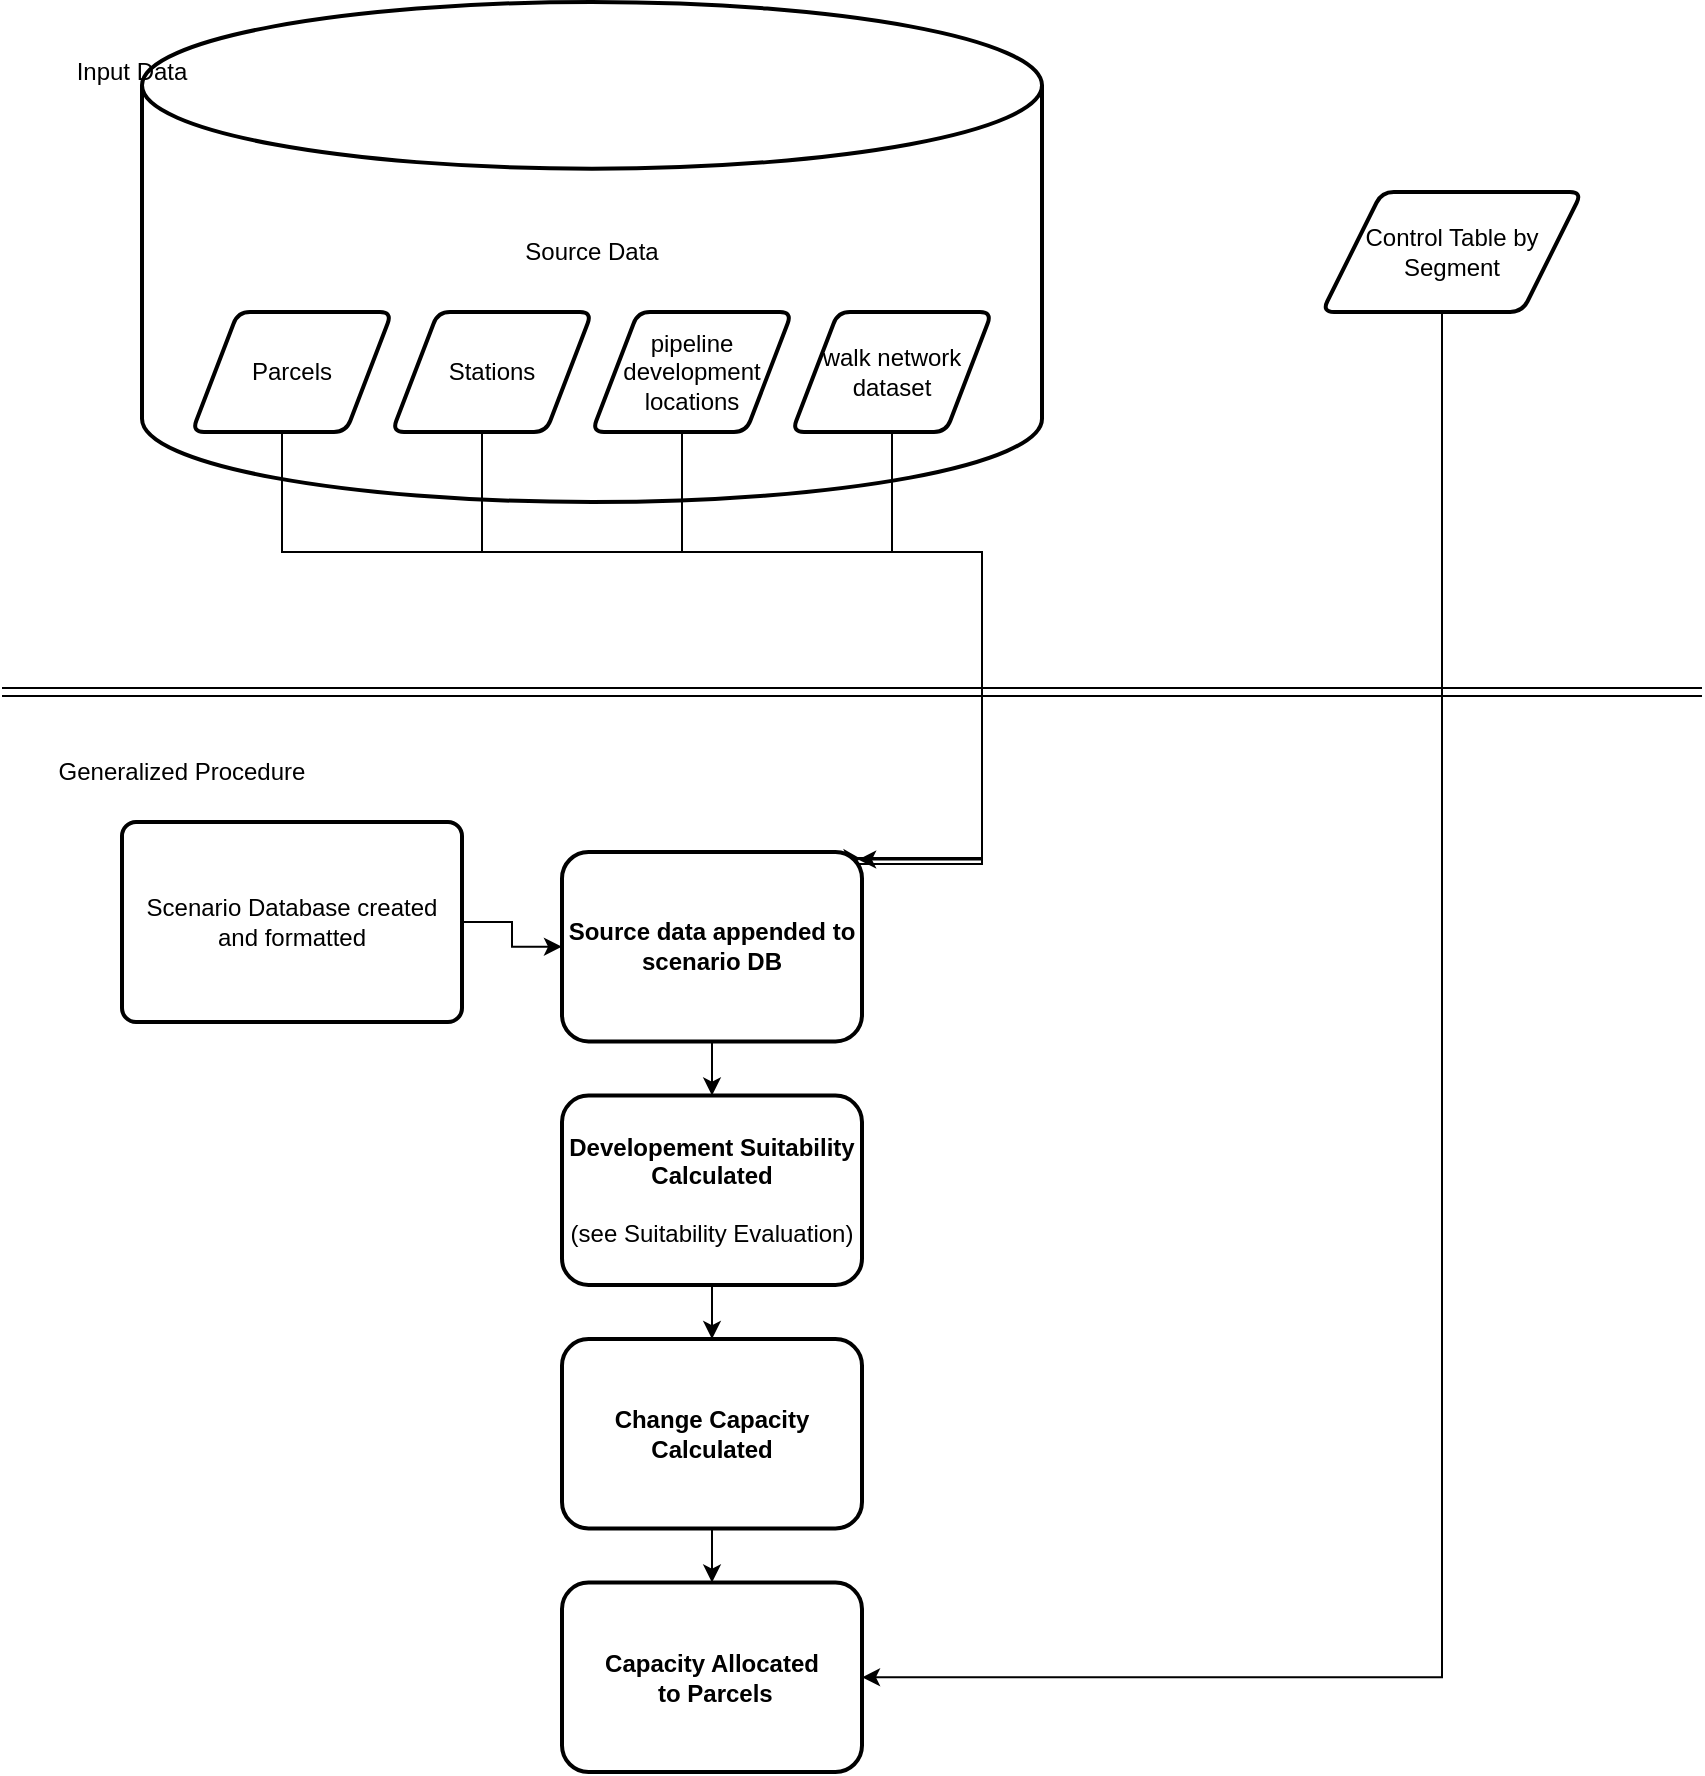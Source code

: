 <mxfile version="13.7.3" type="device" pages="4"><diagram id="kgpKYQtTHZ0yAKxKKP6v" name="Allocation Process General"><mxGraphModel dx="1086" dy="816" grid="1" gridSize="10" guides="1" tooltips="1" connect="1" arrows="1" fold="1" page="1" pageScale="1" pageWidth="850" pageHeight="1100" math="0" shadow="0"><root><mxCell id="0"/><mxCell id="1" parent="0"/><mxCell id="B98JXw8MIbZwQ-wQntFU-1" value="Source Data" style="strokeWidth=2;html=1;shape=mxgraph.flowchart.database;whiteSpace=wrap;align=center;" parent="1" vertex="1"><mxGeometry x="70" y="15" width="450" height="250" as="geometry"/></mxCell><mxCell id="2" style="edgeStyle=orthogonalEdgeStyle;rounded=0;orthogonalLoop=1;jettySize=auto;html=1;entryX=0.987;entryY=0.092;entryDx=0;entryDy=0;entryPerimeter=0;" parent="1" source="B98JXw8MIbZwQ-wQntFU-3" target="B98JXw8MIbZwQ-wQntFU-10" edge="1"><mxGeometry relative="1" as="geometry"><Array as="points"><mxPoint x="140" y="290"/><mxPoint x="490" y="290"/><mxPoint x="490" y="446"/><mxPoint x="410" y="446"/></Array></mxGeometry></mxCell><mxCell id="B98JXw8MIbZwQ-wQntFU-3" value="Parcels" style="shape=parallelogram;html=1;strokeWidth=2;perimeter=parallelogramPerimeter;whiteSpace=wrap;rounded=1;arcSize=12;size=0.23;" parent="1" vertex="1"><mxGeometry x="95" y="170" width="100" height="60" as="geometry"/></mxCell><mxCell id="7" style="edgeStyle=orthogonalEdgeStyle;rounded=0;orthogonalLoop=1;jettySize=auto;html=1;entryX=0.989;entryY=0.048;entryDx=0;entryDy=0;entryPerimeter=0;" parent="1" source="B98JXw8MIbZwQ-wQntFU-4" target="B98JXw8MIbZwQ-wQntFU-10" edge="1"><mxGeometry relative="1" as="geometry"><mxPoint x="420" y="475" as="targetPoint"/><Array as="points"><mxPoint x="240" y="290"/><mxPoint x="490" y="290"/><mxPoint x="490" y="443"/><mxPoint x="420" y="443"/></Array></mxGeometry></mxCell><mxCell id="B98JXw8MIbZwQ-wQntFU-4" value="Stations" style="shape=parallelogram;html=1;strokeWidth=2;perimeter=parallelogramPerimeter;whiteSpace=wrap;rounded=1;arcSize=12;size=0.23;" parent="1" vertex="1"><mxGeometry x="195" y="170" width="100" height="60" as="geometry"/></mxCell><mxCell id="9" style="edgeStyle=orthogonalEdgeStyle;rounded=0;orthogonalLoop=1;jettySize=auto;html=1;exitX=0.5;exitY=1;exitDx=0;exitDy=0;entryX=0.987;entryY=0.04;entryDx=0;entryDy=0;entryPerimeter=0;" parent="1" source="B98JXw8MIbZwQ-wQntFU-6" target="B98JXw8MIbZwQ-wQntFU-10" edge="1"><mxGeometry relative="1" as="geometry"><mxPoint x="420" y="473" as="targetPoint"/><Array as="points"><mxPoint x="445" y="290"/><mxPoint x="490" y="290"/><mxPoint x="490" y="443"/></Array></mxGeometry></mxCell><mxCell id="B98JXw8MIbZwQ-wQntFU-6" value="walk network dataset" style="shape=parallelogram;html=1;strokeWidth=2;perimeter=parallelogramPerimeter;whiteSpace=wrap;rounded=1;arcSize=12;size=0.23;" parent="1" vertex="1"><mxGeometry x="395" y="170" width="100" height="60" as="geometry"/></mxCell><mxCell id="8" style="edgeStyle=orthogonalEdgeStyle;rounded=0;orthogonalLoop=1;jettySize=auto;html=1;entryX=0.997;entryY=0.037;entryDx=0;entryDy=0;entryPerimeter=0;" parent="1" source="B98JXw8MIbZwQ-wQntFU-7" target="B98JXw8MIbZwQ-wQntFU-10" edge="1"><mxGeometry relative="1" as="geometry"><mxPoint x="420" y="470" as="targetPoint"/><Array as="points"><mxPoint x="340" y="290"/><mxPoint x="490" y="290"/><mxPoint x="490" y="443"/><mxPoint x="420" y="443"/></Array></mxGeometry></mxCell><mxCell id="B98JXw8MIbZwQ-wQntFU-7" value="pipeline development locations" style="shape=parallelogram;html=1;strokeWidth=2;perimeter=parallelogramPerimeter;whiteSpace=wrap;rounded=1;arcSize=12;size=0.23;" parent="1" vertex="1"><mxGeometry x="295" y="170" width="100" height="60" as="geometry"/></mxCell><mxCell id="B98JXw8MIbZwQ-wQntFU-11" value="" style="edgeStyle=orthogonalEdgeStyle;rounded=0;orthogonalLoop=1;jettySize=auto;html=1;" parent="1" source="B98JXw8MIbZwQ-wQntFU-9" target="B98JXw8MIbZwQ-wQntFU-10" edge="1"><mxGeometry relative="1" as="geometry"/></mxCell><mxCell id="B98JXw8MIbZwQ-wQntFU-9" value="Scenario Database created and formatted" style="rounded=1;whiteSpace=wrap;html=1;absoluteArcSize=1;arcSize=14;strokeWidth=2;" parent="1" vertex="1"><mxGeometry x="60" y="425" width="170" height="100" as="geometry"/></mxCell><mxCell id="10" style="edgeStyle=orthogonalEdgeStyle;rounded=0;orthogonalLoop=1;jettySize=auto;html=1;entryX=1;entryY=0.5;entryDx=0;entryDy=0;" parent="1" source="B98JXw8MIbZwQ-wQntFU-29" target="B98JXw8MIbZwQ-wQntFU-30" edge="1"><mxGeometry relative="1" as="geometry"><Array as="points"><mxPoint x="720" y="853"/></Array></mxGeometry></mxCell><mxCell id="B98JXw8MIbZwQ-wQntFU-29" value="Control Table by Segment" style="shape=parallelogram;html=1;strokeWidth=2;perimeter=parallelogramPerimeter;whiteSpace=wrap;rounded=1;arcSize=12;size=0.23;" parent="1" vertex="1"><mxGeometry x="660" y="110" width="130" height="60" as="geometry"/></mxCell><mxCell id="dU-bjV_RvkRENs6KI_GZ-2" value="Input Data" style="text;html=1;strokeColor=none;fillColor=none;align=center;verticalAlign=middle;whiteSpace=wrap;rounded=0;" parent="1" vertex="1"><mxGeometry x="20" y="40" width="90" height="20" as="geometry"/></mxCell><mxCell id="dU-bjV_RvkRENs6KI_GZ-3" value="" style="shape=link;html=1;" parent="1" edge="1"><mxGeometry width="100" relative="1" as="geometry"><mxPoint y="360" as="sourcePoint"/><mxPoint x="850" y="360" as="targetPoint"/></mxGeometry></mxCell><mxCell id="dU-bjV_RvkRENs6KI_GZ-4" value="Generalized Procedure" style="text;html=1;strokeColor=none;fillColor=none;align=center;verticalAlign=middle;whiteSpace=wrap;rounded=0;" parent="1" vertex="1"><mxGeometry x="20" y="390" width="140" height="20" as="geometry"/></mxCell><mxCell id="hfDr_TblIXwXVqEV-owa-10" value="" style="group" parent="1" vertex="1" connectable="0"><mxGeometry x="280" y="440" width="150" height="460" as="geometry"/></mxCell><mxCell id="B98JXw8MIbZwQ-wQntFU-10" value="&lt;b&gt;Source data appended to scenario DB&lt;/b&gt;" style="whiteSpace=wrap;html=1;rounded=1;strokeWidth=2;arcSize=14;" parent="hfDr_TblIXwXVqEV-owa-10" vertex="1"><mxGeometry width="150" height="94.706" as="geometry"/></mxCell><mxCell id="B98JXw8MIbZwQ-wQntFU-14" value="&lt;b&gt;Developement Suitability Calculated &lt;br&gt;&lt;/b&gt;&lt;br&gt;(see Suitability Evaluation)" style="whiteSpace=wrap;html=1;rounded=1;strokeWidth=2;arcSize=14;" parent="hfDr_TblIXwXVqEV-owa-10" vertex="1"><mxGeometry y="121.765" width="150" height="94.706" as="geometry"/></mxCell><mxCell id="B98JXw8MIbZwQ-wQntFU-15" value="" style="edgeStyle=orthogonalEdgeStyle;rounded=0;orthogonalLoop=1;jettySize=auto;html=1;" parent="hfDr_TblIXwXVqEV-owa-10" source="B98JXw8MIbZwQ-wQntFU-10" target="B98JXw8MIbZwQ-wQntFU-14" edge="1"><mxGeometry relative="1" as="geometry"/></mxCell><mxCell id="B98JXw8MIbZwQ-wQntFU-26" value="&lt;b&gt;Change Capacity Calculated&lt;/b&gt;" style="whiteSpace=wrap;html=1;rounded=1;strokeWidth=2;arcSize=14;" parent="hfDr_TblIXwXVqEV-owa-10" vertex="1"><mxGeometry y="243.529" width="150" height="94.706" as="geometry"/></mxCell><mxCell id="B98JXw8MIbZwQ-wQntFU-27" value="" style="edgeStyle=orthogonalEdgeStyle;rounded=0;orthogonalLoop=1;jettySize=auto;html=1;" parent="hfDr_TblIXwXVqEV-owa-10" source="B98JXw8MIbZwQ-wQntFU-14" target="B98JXw8MIbZwQ-wQntFU-26" edge="1"><mxGeometry relative="1" as="geometry"/></mxCell><mxCell id="B98JXw8MIbZwQ-wQntFU-30" value="&lt;b&gt;Capacity Allocated&lt;br&gt;&amp;nbsp;to Parcels&lt;/b&gt;" style="whiteSpace=wrap;html=1;rounded=1;strokeWidth=2;arcSize=14;" parent="hfDr_TblIXwXVqEV-owa-10" vertex="1"><mxGeometry y="365.294" width="150" height="94.706" as="geometry"/></mxCell><mxCell id="B98JXw8MIbZwQ-wQntFU-31" value="" style="edgeStyle=orthogonalEdgeStyle;rounded=0;orthogonalLoop=1;jettySize=auto;html=1;" parent="hfDr_TblIXwXVqEV-owa-10" source="B98JXw8MIbZwQ-wQntFU-26" target="B98JXw8MIbZwQ-wQntFU-30" edge="1"><mxGeometry relative="1" as="geometry"/></mxCell></root></mxGraphModel></diagram><diagram id="YgePdt-ZjOaKXcKPsFAY" name="Suitability Evaluation"><mxGraphModel dx="1936" dy="816" grid="1" gridSize="10" guides="1" tooltips="1" connect="1" arrows="1" fold="1" page="1" pageScale="1" pageWidth="850" pageHeight="1100" math="0" shadow="0"><root><mxCell id="oKbmgsCJO1qK6zfzRRM1-0"/><mxCell id="oKbmgsCJO1qK6zfzRRM1-1" parent="oKbmgsCJO1qK6zfzRRM1-0"/><mxCell id="yhJmlhjBK0VoF_wcdJO8-14" value="" style="shape=table;html=1;whiteSpace=wrap;startSize=0;container=1;collapsible=0;childLayout=tableLayout;" parent="oKbmgsCJO1qK6zfzRRM1-1" vertex="1"><mxGeometry x="-820" y="160" width="1630" height="1920" as="geometry"/></mxCell><mxCell id="yhJmlhjBK0VoF_wcdJO8-15" value="" style="shape=partialRectangle;html=1;whiteSpace=wrap;collapsible=0;dropTarget=0;pointerEvents=0;fillColor=none;top=0;left=0;bottom=0;right=0;points=[[0,0.5],[1,0.5]];portConstraint=eastwest;" parent="yhJmlhjBK0VoF_wcdJO8-14" vertex="1"><mxGeometry width="1630" height="1920" as="geometry"/></mxCell><mxCell id="yhJmlhjBK0VoF_wcdJO8-16" value="" style="shape=partialRectangle;html=1;whiteSpace=wrap;connectable=0;overflow=hidden;fillColor=none;top=0;left=0;bottom=0;right=0;" parent="yhJmlhjBK0VoF_wcdJO8-15" vertex="1"><mxGeometry width="600" height="1920" as="geometry"/></mxCell><mxCell id="yhJmlhjBK0VoF_wcdJO8-17" value="" style="shape=partialRectangle;html=1;whiteSpace=wrap;connectable=0;overflow=hidden;fillColor=none;top=0;left=0;bottom=0;right=0;" parent="yhJmlhjBK0VoF_wcdJO8-15" vertex="1"><mxGeometry x="600" width="660" height="1920" as="geometry"/></mxCell><mxCell id="yhJmlhjBK0VoF_wcdJO8-18" value="" style="shape=partialRectangle;html=1;whiteSpace=wrap;connectable=0;overflow=hidden;fillColor=none;top=0;left=0;bottom=0;right=0;" parent="yhJmlhjBK0VoF_wcdJO8-15" vertex="1"><mxGeometry x="1260" width="370" height="1920" as="geometry"/></mxCell><mxCell id="M2d2xbPwVepsozG_OI-g-2" style="edgeStyle=orthogonalEdgeStyle;rounded=0;orthogonalLoop=1;jettySize=auto;html=1;exitX=1;exitY=0.5;exitDx=0;exitDy=0;entryX=0;entryY=0.5;entryDx=0;entryDy=0;" parent="oKbmgsCJO1qK6zfzRRM1-1" source="M2d2xbPwVepsozG_OI-g-0" target="M2d2xbPwVepsozG_OI-g-1" edge="1"><mxGeometry relative="1" as="geometry"><Array as="points"><mxPoint x="-596" y="378"/><mxPoint x="-120" y="378"/></Array></mxGeometry></mxCell><mxCell id="M2d2xbPwVepsozG_OI-g-12" style="edgeStyle=orthogonalEdgeStyle;rounded=0;orthogonalLoop=1;jettySize=auto;html=1;exitX=1;exitY=0.5;exitDx=0;exitDy=0;entryX=0;entryY=0.5;entryDx=0;entryDy=0;" parent="oKbmgsCJO1qK6zfzRRM1-1" source="M2d2xbPwVepsozG_OI-g-0" target="M2d2xbPwVepsozG_OI-g-9" edge="1"><mxGeometry relative="1" as="geometry"><Array as="points"><mxPoint x="-596" y="378"/><mxPoint x="-190" y="378"/><mxPoint x="-190" y="575"/></Array></mxGeometry></mxCell><mxCell id="M2d2xbPwVepsozG_OI-g-42" style="edgeStyle=orthogonalEdgeStyle;rounded=0;orthogonalLoop=1;jettySize=auto;html=1;entryX=0;entryY=0.5;entryDx=0;entryDy=0;exitX=1;exitY=0.5;exitDx=0;exitDy=0;" parent="oKbmgsCJO1qK6zfzRRM1-1" source="M2d2xbPwVepsozG_OI-g-0" target="M2d2xbPwVepsozG_OI-g-41" edge="1"><mxGeometry relative="1" as="geometry"><Array as="points"><mxPoint x="-596" y="378"/><mxPoint x="-190" y="378"/><mxPoint x="-190" y="778"/></Array></mxGeometry></mxCell><mxCell id="Zmi4wPi4DVPU643fr-M3-5" style="edgeStyle=orthogonalEdgeStyle;rounded=0;orthogonalLoop=1;jettySize=auto;html=1;entryX=0;entryY=0.5;entryDx=0;entryDy=0;exitX=1;exitY=0.5;exitDx=0;exitDy=0;" parent="oKbmgsCJO1qK6zfzRRM1-1" source="M2d2xbPwVepsozG_OI-g-0" target="M2d2xbPwVepsozG_OI-g-63" edge="1"><mxGeometry relative="1" as="geometry"><Array as="points"><mxPoint x="-596" y="378"/><mxPoint x="-190" y="378"/><mxPoint x="-190" y="1233"/></Array></mxGeometry></mxCell><mxCell id="deulCfn8G_IX_LWm23YG-7" style="edgeStyle=orthogonalEdgeStyle;rounded=0;orthogonalLoop=1;jettySize=auto;html=1;exitX=1;exitY=0.5;exitDx=0;exitDy=0;entryX=0;entryY=0.5;entryDx=0;entryDy=0;" parent="oKbmgsCJO1qK6zfzRRM1-1" source="M2d2xbPwVepsozG_OI-g-0" target="deulCfn8G_IX_LWm23YG-5" edge="1"><mxGeometry relative="1" as="geometry"><mxPoint x="-140" y="1560" as="targetPoint"/><Array as="points"><mxPoint x="-596" y="378"/><mxPoint x="-190" y="378"/><mxPoint x="-190" y="1575"/></Array></mxGeometry></mxCell><mxCell id="M2d2xbPwVepsozG_OI-g-0" value="Parcels" style="shape=parallelogram;html=1;strokeWidth=2;perimeter=parallelogramPerimeter;whiteSpace=wrap;rounded=1;arcSize=12;size=0.23;" parent="oKbmgsCJO1qK6zfzRRM1-1" vertex="1"><mxGeometry x="-800" y="300" width="230" height="160" as="geometry"/></mxCell><mxCell id="M2d2xbPwVepsozG_OI-g-4" value="" style="edgeStyle=orthogonalEdgeStyle;rounded=0;orthogonalLoop=1;jettySize=auto;html=1;" parent="oKbmgsCJO1qK6zfzRRM1-1" source="M2d2xbPwVepsozG_OI-g-1" target="M2d2xbPwVepsozG_OI-g-3" edge="1"><mxGeometry relative="1" as="geometry"/></mxCell><mxCell id="M2d2xbPwVepsozG_OI-g-6" value="" style="edgeStyle=orthogonalEdgeStyle;rounded=0;orthogonalLoop=1;jettySize=auto;html=1;" parent="oKbmgsCJO1qK6zfzRRM1-1" source="M2d2xbPwVepsozG_OI-g-1" target="M2d2xbPwVepsozG_OI-g-5" edge="1"><mxGeometry relative="1" as="geometry"><Array as="points"><mxPoint x="-40" y="462.5"/></Array></mxGeometry></mxCell><mxCell id="M2d2xbPwVepsozG_OI-g-1" value="Evaluate&amp;nbsp;&lt;br&gt;Parcel&amp;nbsp; Development Opportunity Site" style="rhombus;whiteSpace=wrap;html=1;" parent="oKbmgsCJO1qK6zfzRRM1-1" vertex="1"><mxGeometry x="-120" y="310" width="160" height="150" as="geometry"/></mxCell><mxCell id="M2d2xbPwVepsozG_OI-g-15" style="edgeStyle=orthogonalEdgeStyle;rounded=0;orthogonalLoop=1;jettySize=auto;html=1;entryX=0;entryY=0.5;entryDx=0;entryDy=0;" parent="oKbmgsCJO1qK6zfzRRM1-1" source="M2d2xbPwVepsozG_OI-g-3" target="M2d2xbPwVepsozG_OI-g-13" edge="1"><mxGeometry relative="1" as="geometry"/></mxCell><mxCell id="M2d2xbPwVepsozG_OI-g-3" value="&lt;font style=&quot;font-size: 18px&quot;&gt;No&lt;br&gt;&lt;/font&gt;&lt;br&gt;Set DO weight = 0.0" style="whiteSpace=wrap;html=1;" parent="oKbmgsCJO1qK6zfzRRM1-1" vertex="1"><mxGeometry x="140" y="347.5" width="180" height="75" as="geometry"/></mxCell><mxCell id="M2d2xbPwVepsozG_OI-g-16" style="edgeStyle=orthogonalEdgeStyle;rounded=0;orthogonalLoop=1;jettySize=auto;html=1;exitX=1;exitY=0.5;exitDx=0;exitDy=0;entryX=0;entryY=0.5;entryDx=0;entryDy=0;" parent="oKbmgsCJO1qK6zfzRRM1-1" source="M2d2xbPwVepsozG_OI-g-5" target="M2d2xbPwVepsozG_OI-g-13" edge="1"><mxGeometry relative="1" as="geometry"/></mxCell><mxCell id="M2d2xbPwVepsozG_OI-g-5" value="&lt;font style=&quot;font-size: 18px&quot;&gt;Yes&lt;br&gt;&lt;/font&gt;&lt;br&gt;set DO weight to 0.6" style="whiteSpace=wrap;html=1;" parent="oKbmgsCJO1qK6zfzRRM1-1" vertex="1"><mxGeometry x="140" y="432.5" width="180" height="80" as="geometry"/></mxCell><mxCell id="M2d2xbPwVepsozG_OI-g-7" value="" style="edgeStyle=orthogonalEdgeStyle;rounded=0;orthogonalLoop=1;jettySize=auto;html=1;" parent="oKbmgsCJO1qK6zfzRRM1-1" source="M2d2xbPwVepsozG_OI-g-9" target="M2d2xbPwVepsozG_OI-g-10" edge="1"><mxGeometry relative="1" as="geometry"/></mxCell><mxCell id="M2d2xbPwVepsozG_OI-g-8" value="" style="edgeStyle=orthogonalEdgeStyle;rounded=0;orthogonalLoop=1;jettySize=auto;html=1;" parent="oKbmgsCJO1qK6zfzRRM1-1" source="M2d2xbPwVepsozG_OI-g-9" target="M2d2xbPwVepsozG_OI-g-11" edge="1"><mxGeometry relative="1" as="geometry"><Array as="points"><mxPoint x="-40" y="652.5"/></Array></mxGeometry></mxCell><mxCell id="M2d2xbPwVepsozG_OI-g-9" value="Evaluate&lt;br&gt;Parcel Landuse" style="rhombus;whiteSpace=wrap;html=1;" parent="oKbmgsCJO1qK6zfzRRM1-1" vertex="1"><mxGeometry x="-120" y="500" width="160" height="150" as="geometry"/></mxCell><mxCell id="M2d2xbPwVepsozG_OI-g-17" style="edgeStyle=orthogonalEdgeStyle;rounded=0;orthogonalLoop=1;jettySize=auto;html=1;exitX=1;exitY=0.5;exitDx=0;exitDy=0;entryX=0;entryY=0.5;entryDx=0;entryDy=0;" parent="oKbmgsCJO1qK6zfzRRM1-1" source="M2d2xbPwVepsozG_OI-g-10" target="M2d2xbPwVepsozG_OI-g-14" edge="1"><mxGeometry relative="1" as="geometry"/></mxCell><mxCell id="M2d2xbPwVepsozG_OI-g-10" value="&lt;font style=&quot;font-size: 18px&quot;&gt;Landuse = Vacant&lt;br&gt;&lt;/font&gt;&lt;br&gt;Set vacancy weight = 0.15" style="whiteSpace=wrap;html=1;" parent="oKbmgsCJO1qK6zfzRRM1-1" vertex="1"><mxGeometry x="140" y="537.5" width="180" height="75" as="geometry"/></mxCell><mxCell id="M2d2xbPwVepsozG_OI-g-18" style="edgeStyle=orthogonalEdgeStyle;rounded=0;orthogonalLoop=1;jettySize=auto;html=1;exitX=1;exitY=0.5;exitDx=0;exitDy=0;entryX=0;entryY=0.5;entryDx=0;entryDy=0;" parent="oKbmgsCJO1qK6zfzRRM1-1" source="M2d2xbPwVepsozG_OI-g-11" target="M2d2xbPwVepsozG_OI-g-14" edge="1"><mxGeometry relative="1" as="geometry"><mxPoint x="350" y="622.5" as="targetPoint"/></mxGeometry></mxCell><mxCell id="M2d2xbPwVepsozG_OI-g-11" value="&lt;font style=&quot;font-size: 18px&quot;&gt;Landuse = any other&lt;/font&gt;&lt;br&gt;&lt;br&gt;Set vacancy weight = 0.0" style="whiteSpace=wrap;html=1;" parent="oKbmgsCJO1qK6zfzRRM1-1" vertex="1"><mxGeometry x="140" y="622.5" width="180" height="80" as="geometry"/></mxCell><mxCell id="deulCfn8G_IX_LWm23YG-22" style="edgeStyle=orthogonalEdgeStyle;rounded=0;orthogonalLoop=1;jettySize=auto;html=1;exitX=1;exitY=0.5;exitDx=0;exitDy=0;entryX=0.5;entryY=0;entryDx=0;entryDy=0;" parent="oKbmgsCJO1qK6zfzRRM1-1" source="M2d2xbPwVepsozG_OI-g-13" target="deulCfn8G_IX_LWm23YG-16" edge="1"><mxGeometry relative="1" as="geometry"/></mxCell><mxCell id="M2d2xbPwVepsozG_OI-g-13" value="DO weight&lt;br&gt;(max = 0.6)" style="ellipse;whiteSpace=wrap;html=1;aspect=fixed;" parent="oKbmgsCJO1qK6zfzRRM1-1" vertex="1"><mxGeometry x="580" y="380.5" width="80" height="80" as="geometry"/></mxCell><mxCell id="deulCfn8G_IX_LWm23YG-21" style="edgeStyle=orthogonalEdgeStyle;rounded=0;orthogonalLoop=1;jettySize=auto;html=1;exitX=1;exitY=0.5;exitDx=0;exitDy=0;entryX=0.5;entryY=0;entryDx=0;entryDy=0;" parent="oKbmgsCJO1qK6zfzRRM1-1" source="M2d2xbPwVepsozG_OI-g-14" target="deulCfn8G_IX_LWm23YG-16" edge="1"><mxGeometry relative="1" as="geometry"><mxPoint x="680" y="1862.857" as="targetPoint"/></mxGeometry></mxCell><mxCell id="M2d2xbPwVepsozG_OI-g-14" value="Vacancy weight&lt;br&gt;(max = 0.15)" style="ellipse;whiteSpace=wrap;html=1;aspect=fixed;" parent="oKbmgsCJO1qK6zfzRRM1-1" vertex="1"><mxGeometry x="580" y="582.5" width="80" height="80" as="geometry"/></mxCell><mxCell id="M2d2xbPwVepsozG_OI-g-44" value="" style="edgeStyle=orthogonalEdgeStyle;rounded=0;orthogonalLoop=1;jettySize=auto;html=1;entryX=0.5;entryY=0;entryDx=0;entryDy=0;" parent="oKbmgsCJO1qK6zfzRRM1-1" source="M2d2xbPwVepsozG_OI-g-41" target="M2d2xbPwVepsozG_OI-g-43" edge="1"><mxGeometry relative="1" as="geometry"><Array as="points"><mxPoint x="113" y="777.5"/></Array></mxGeometry></mxCell><mxCell id="M2d2xbPwVepsozG_OI-g-47" value="" style="edgeStyle=orthogonalEdgeStyle;rounded=0;orthogonalLoop=1;jettySize=auto;html=1;entryX=0.5;entryY=0;entryDx=0;entryDy=0;" parent="oKbmgsCJO1qK6zfzRRM1-1" source="M2d2xbPwVepsozG_OI-g-41" target="M2d2xbPwVepsozG_OI-g-46" edge="1"><mxGeometry relative="1" as="geometry"><Array as="points"><mxPoint x="248" y="777.5"/></Array></mxGeometry></mxCell><mxCell id="M2d2xbPwVepsozG_OI-g-41" value="Calculate&lt;br&gt;Developable &lt;br&gt;Area" style="rhombus;whiteSpace=wrap;html=1;" parent="oKbmgsCJO1qK6zfzRRM1-1" vertex="1"><mxGeometry x="-125" y="702.5" width="160" height="150" as="geometry"/></mxCell><mxCell id="M2d2xbPwVepsozG_OI-g-57" style="edgeStyle=orthogonalEdgeStyle;rounded=0;orthogonalLoop=1;jettySize=auto;html=1;exitX=0.5;exitY=1;exitDx=0;exitDy=0;entryX=0.448;entryY=0;entryDx=0;entryDy=0;entryPerimeter=0;" parent="oKbmgsCJO1qK6zfzRRM1-1" source="M2d2xbPwVepsozG_OI-g-43" target="M2d2xbPwVepsozG_OI-g-52" edge="1"><mxGeometry relative="1" as="geometry"/></mxCell><mxCell id="M2d2xbPwVepsozG_OI-g-43" value="Calcuate &lt;br&gt;Base area&amp;nbsp;" style="rhombus;whiteSpace=wrap;html=1;" parent="oKbmgsCJO1qK6zfzRRM1-1" vertex="1"><mxGeometry x="50" y="792.5" width="125" height="90" as="geometry"/></mxCell><mxCell id="M2d2xbPwVepsozG_OI-g-58" style="edgeStyle=orthogonalEdgeStyle;rounded=0;orthogonalLoop=1;jettySize=auto;html=1;exitX=0.5;exitY=1;exitDx=0;exitDy=0;" parent="oKbmgsCJO1qK6zfzRRM1-1" source="M2d2xbPwVepsozG_OI-g-46" target="M2d2xbPwVepsozG_OI-g-52" edge="1"><mxGeometry relative="1" as="geometry"/></mxCell><mxCell id="M2d2xbPwVepsozG_OI-g-46" value="Calculate&lt;br&gt;&amp;nbsp;Loss Factor" style="rhombus;whiteSpace=wrap;html=1;" parent="oKbmgsCJO1qK6zfzRRM1-1" vertex="1"><mxGeometry x="185" y="792.5" width="125" height="90" as="geometry"/></mxCell><mxCell id="M2d2xbPwVepsozG_OI-g-60" value="" style="edgeStyle=orthogonalEdgeStyle;rounded=0;orthogonalLoop=1;jettySize=auto;html=1;" parent="oKbmgsCJO1qK6zfzRRM1-1" source="M2d2xbPwVepsozG_OI-g-52" target="M2d2xbPwVepsozG_OI-g-59" edge="1"><mxGeometry relative="1" as="geometry"/></mxCell><mxCell id="M2d2xbPwVepsozG_OI-g-52" value="Standardize&lt;br&gt;Areas" style="rhombus;whiteSpace=wrap;html=1;" parent="oKbmgsCJO1qK6zfzRRM1-1" vertex="1"><mxGeometry x="120" y="902.5" width="125" height="90" as="geometry"/></mxCell><mxCell id="M2d2xbPwVepsozG_OI-g-62" style="edgeStyle=orthogonalEdgeStyle;rounded=0;orthogonalLoop=1;jettySize=auto;html=1;exitX=1;exitY=0.5;exitDx=0;exitDy=0;entryX=0;entryY=0.5;entryDx=0;entryDy=0;" parent="oKbmgsCJO1qK6zfzRRM1-1" source="M2d2xbPwVepsozG_OI-g-59" target="M2d2xbPwVepsozG_OI-g-61" edge="1"><mxGeometry relative="1" as="geometry"/></mxCell><mxCell id="M2d2xbPwVepsozG_OI-g-59" value="Multiply by 0.1" style="rhombus;whiteSpace=wrap;html=1;" parent="oKbmgsCJO1qK6zfzRRM1-1" vertex="1"><mxGeometry x="120" y="1012.5" width="125" height="90" as="geometry"/></mxCell><mxCell id="deulCfn8G_IX_LWm23YG-20" style="edgeStyle=orthogonalEdgeStyle;rounded=0;orthogonalLoop=1;jettySize=auto;html=1;exitX=1;exitY=0.5;exitDx=0;exitDy=0;entryX=0.5;entryY=0;entryDx=0;entryDy=0;" parent="oKbmgsCJO1qK6zfzRRM1-1" source="M2d2xbPwVepsozG_OI-g-61" target="deulCfn8G_IX_LWm23YG-16" edge="1"><mxGeometry relative="1" as="geometry"/></mxCell><mxCell id="M2d2xbPwVepsozG_OI-g-61" value="DevArea&lt;br&gt;Weight&lt;br&gt;(max = 0.1)" style="ellipse;whiteSpace=wrap;html=1;aspect=fixed;" parent="oKbmgsCJO1qK6zfzRRM1-1" vertex="1"><mxGeometry x="580" y="1017.5" width="80" height="80" as="geometry"/></mxCell><mxCell id="deulCfn8G_IX_LWm23YG-1" style="edgeStyle=orthogonalEdgeStyle;rounded=0;orthogonalLoop=1;jettySize=auto;html=1;exitX=1;exitY=0.5;exitDx=0;exitDy=0;entryX=0;entryY=0.5;entryDx=0;entryDy=0;" parent="oKbmgsCJO1qK6zfzRRM1-1" source="M2d2xbPwVepsozG_OI-g-63" target="Zmi4wPi4DVPU643fr-M3-8" edge="1"><mxGeometry relative="1" as="geometry"/></mxCell><mxCell id="deulCfn8G_IX_LWm23YG-2" style="edgeStyle=orthogonalEdgeStyle;rounded=0;orthogonalLoop=1;jettySize=auto;html=1;exitX=1;exitY=0.5;exitDx=0;exitDy=0;entryX=0;entryY=0.5;entryDx=0;entryDy=0;" parent="oKbmgsCJO1qK6zfzRRM1-1" source="M2d2xbPwVepsozG_OI-g-63" target="Zmi4wPi4DVPU643fr-M3-10" edge="1"><mxGeometry relative="1" as="geometry"/></mxCell><mxCell id="M2d2xbPwVepsozG_OI-g-63" value="Evaluate &lt;br&gt;Parcel &lt;br&gt;inclusion in &lt;br&gt;Walkshed" style="rhombus;whiteSpace=wrap;html=1;" parent="oKbmgsCJO1qK6zfzRRM1-1" vertex="1"><mxGeometry x="-130" y="1157.5" width="160" height="150" as="geometry"/></mxCell><mxCell id="Zmi4wPi4DVPU643fr-M3-2" style="edgeStyle=orthogonalEdgeStyle;rounded=0;orthogonalLoop=1;jettySize=auto;html=1;exitX=1;exitY=0.5;exitDx=0;exitDy=0;" parent="oKbmgsCJO1qK6zfzRRM1-1" source="yhJmlhjBK0VoF_wcdJO8-0" target="Zmi4wPi4DVPU643fr-M3-1" edge="1"><mxGeometry relative="1" as="geometry"><mxPoint x="-599.55" y="1232.5" as="sourcePoint"/></mxGeometry></mxCell><mxCell id="Zmi4wPi4DVPU643fr-M3-4" style="edgeStyle=orthogonalEdgeStyle;rounded=0;orthogonalLoop=1;jettySize=auto;html=1;exitX=1;exitY=0.5;exitDx=0;exitDy=0;" parent="oKbmgsCJO1qK6zfzRRM1-1" source="Zmi4wPi4DVPU643fr-M3-1" target="Zmi4wPi4DVPU643fr-M3-3" edge="1"><mxGeometry relative="1" as="geometry"/></mxCell><mxCell id="Zmi4wPi4DVPU643fr-M3-1" value="generate walkshed" style="rounded=1;whiteSpace=wrap;html=1;" parent="oKbmgsCJO1qK6zfzRRM1-1" vertex="1"><mxGeometry x="-550" y="1202.5" width="120" height="60" as="geometry"/></mxCell><mxCell id="deulCfn8G_IX_LWm23YG-15" style="edgeStyle=orthogonalEdgeStyle;rounded=0;orthogonalLoop=1;jettySize=auto;html=1;exitX=1;exitY=0.5;exitDx=0;exitDy=0;entryX=0;entryY=0.5;entryDx=0;entryDy=0;" parent="oKbmgsCJO1qK6zfzRRM1-1" source="Zmi4wPi4DVPU643fr-M3-3" target="M2d2xbPwVepsozG_OI-g-63" edge="1"><mxGeometry relative="1" as="geometry"/></mxCell><mxCell id="Zmi4wPi4DVPU643fr-M3-3" value="1/4 mile WalkShed" style="shape=parallelogram;html=1;strokeWidth=2;perimeter=parallelogramPerimeter;whiteSpace=wrap;rounded=1;arcSize=12;size=0.23;" parent="oKbmgsCJO1qK6zfzRRM1-1" vertex="1"><mxGeometry x="-390" y="1187.5" width="170" height="90" as="geometry"/></mxCell><mxCell id="Zmi4wPi4DVPU643fr-M3-7" style="edgeStyle=orthogonalEdgeStyle;rounded=0;orthogonalLoop=1;jettySize=auto;html=1;exitX=1;exitY=0.5;exitDx=0;exitDy=0;entryX=0;entryY=0.5;entryDx=0;entryDy=0;" parent="oKbmgsCJO1qK6zfzRRM1-1" source="Zmi4wPi4DVPU643fr-M3-8" target="Zmi4wPi4DVPU643fr-M3-11" edge="1"><mxGeometry relative="1" as="geometry"/></mxCell><mxCell id="Zmi4wPi4DVPU643fr-M3-8" value="&lt;font style=&quot;font-size: 18px&quot;&gt;In Walkshed&lt;br&gt;&lt;/font&gt;&lt;br&gt;Set walkshed weight = 0.1" style="whiteSpace=wrap;html=1;" parent="oKbmgsCJO1qK6zfzRRM1-1" vertex="1"><mxGeometry x="140" y="1140" width="180" height="75" as="geometry"/></mxCell><mxCell id="Zmi4wPi4DVPU643fr-M3-9" style="edgeStyle=orthogonalEdgeStyle;rounded=0;orthogonalLoop=1;jettySize=auto;html=1;exitX=1;exitY=0.5;exitDx=0;exitDy=0;entryX=0;entryY=0.5;entryDx=0;entryDy=0;" parent="oKbmgsCJO1qK6zfzRRM1-1" source="Zmi4wPi4DVPU643fr-M3-10" target="Zmi4wPi4DVPU643fr-M3-11" edge="1"><mxGeometry relative="1" as="geometry"><mxPoint x="350" y="1227.5" as="targetPoint"/></mxGeometry></mxCell><mxCell id="Zmi4wPi4DVPU643fr-M3-10" value="&lt;font style=&quot;font-size: 18px&quot;&gt;Out Walkshed&lt;/font&gt;&lt;br&gt;&lt;br&gt;Set walkshed weight = 0.0" style="whiteSpace=wrap;html=1;" parent="oKbmgsCJO1qK6zfzRRM1-1" vertex="1"><mxGeometry x="140" y="1227.5" width="180" height="80" as="geometry"/></mxCell><mxCell id="deulCfn8G_IX_LWm23YG-19" style="edgeStyle=orthogonalEdgeStyle;rounded=0;orthogonalLoop=1;jettySize=auto;html=1;exitX=1;exitY=0.5;exitDx=0;exitDy=0;entryX=0.5;entryY=0;entryDx=0;entryDy=0;" parent="oKbmgsCJO1qK6zfzRRM1-1" source="Zmi4wPi4DVPU643fr-M3-11" target="deulCfn8G_IX_LWm23YG-16" edge="1"><mxGeometry relative="1" as="geometry"/></mxCell><mxCell id="Zmi4wPi4DVPU643fr-M3-11" value="Walkshed weight&lt;br&gt;(max = 0.1)" style="ellipse;whiteSpace=wrap;html=1;aspect=fixed;" parent="oKbmgsCJO1qK6zfzRRM1-1" vertex="1"><mxGeometry x="580" y="1187.5" width="80" height="80" as="geometry"/></mxCell><mxCell id="deulCfn8G_IX_LWm23YG-4" style="edgeStyle=orthogonalEdgeStyle;rounded=0;orthogonalLoop=1;jettySize=auto;html=1;exitX=1;exitY=0.5;exitDx=0;exitDy=0;entryX=0;entryY=0.5;entryDx=0;entryDy=0;" parent="oKbmgsCJO1qK6zfzRRM1-1" source="yhJmlhjBK0VoF_wcdJO8-1" target="deulCfn8G_IX_LWm23YG-3" edge="1"><mxGeometry relative="1" as="geometry"><mxPoint x="-599.55" y="1575" as="sourcePoint"/></mxGeometry></mxCell><mxCell id="deulCfn8G_IX_LWm23YG-6" style="edgeStyle=orthogonalEdgeStyle;rounded=0;orthogonalLoop=1;jettySize=auto;html=1;entryX=0;entryY=0.5;entryDx=0;entryDy=0;" parent="oKbmgsCJO1qK6zfzRRM1-1" source="deulCfn8G_IX_LWm23YG-3" target="deulCfn8G_IX_LWm23YG-5" edge="1"><mxGeometry relative="1" as="geometry"/></mxCell><mxCell id="deulCfn8G_IX_LWm23YG-3" value="locate parcels within 1/2 mile of stations" style="rounded=1;whiteSpace=wrap;html=1;" parent="oKbmgsCJO1qK6zfzRRM1-1" vertex="1"><mxGeometry x="-540" y="1545" width="120" height="60" as="geometry"/></mxCell><mxCell id="deulCfn8G_IX_LWm23YG-13" style="edgeStyle=orthogonalEdgeStyle;rounded=0;orthogonalLoop=1;jettySize=auto;html=1;entryX=0;entryY=0.5;entryDx=0;entryDy=0;exitX=1;exitY=0.5;exitDx=0;exitDy=0;" parent="oKbmgsCJO1qK6zfzRRM1-1" source="deulCfn8G_IX_LWm23YG-5" target="deulCfn8G_IX_LWm23YG-9" edge="1"><mxGeometry relative="1" as="geometry"><mxPoint x="20" y="1575" as="sourcePoint"/></mxGeometry></mxCell><mxCell id="deulCfn8G_IX_LWm23YG-14" style="edgeStyle=orthogonalEdgeStyle;rounded=0;orthogonalLoop=1;jettySize=auto;html=1;exitX=1;exitY=0.5;exitDx=0;exitDy=0;entryX=0;entryY=0.5;entryDx=0;entryDy=0;" parent="oKbmgsCJO1qK6zfzRRM1-1" source="deulCfn8G_IX_LWm23YG-5" target="deulCfn8G_IX_LWm23YG-11" edge="1"><mxGeometry relative="1" as="geometry"/></mxCell><mxCell id="deulCfn8G_IX_LWm23YG-5" value="Evaluate &lt;br&gt;Parcel &lt;br&gt;Distance to &lt;br&gt;Station" style="rhombus;whiteSpace=wrap;html=1;" parent="oKbmgsCJO1qK6zfzRRM1-1" vertex="1"><mxGeometry x="-130" y="1500" width="160" height="150" as="geometry"/></mxCell><mxCell id="deulCfn8G_IX_LWm23YG-8" style="edgeStyle=orthogonalEdgeStyle;rounded=0;orthogonalLoop=1;jettySize=auto;html=1;exitX=1;exitY=0.5;exitDx=0;exitDy=0;entryX=0;entryY=0.5;entryDx=0;entryDy=0;" parent="oKbmgsCJO1qK6zfzRRM1-1" source="deulCfn8G_IX_LWm23YG-9" target="deulCfn8G_IX_LWm23YG-12" edge="1"><mxGeometry relative="1" as="geometry"/></mxCell><mxCell id="deulCfn8G_IX_LWm23YG-9" value="&lt;font style=&quot;font-size: 18px&quot;&gt;In Station Area&lt;br&gt;&lt;/font&gt;&lt;br&gt;Set walkshed weight = 0.05" style="whiteSpace=wrap;html=1;" parent="oKbmgsCJO1qK6zfzRRM1-1" vertex="1"><mxGeometry x="130" y="1491.25" width="180" height="75" as="geometry"/></mxCell><mxCell id="deulCfn8G_IX_LWm23YG-10" style="edgeStyle=orthogonalEdgeStyle;rounded=0;orthogonalLoop=1;jettySize=auto;html=1;exitX=1;exitY=0.5;exitDx=0;exitDy=0;entryX=0;entryY=0.5;entryDx=0;entryDy=0;" parent="oKbmgsCJO1qK6zfzRRM1-1" source="deulCfn8G_IX_LWm23YG-11" target="deulCfn8G_IX_LWm23YG-12" edge="1"><mxGeometry relative="1" as="geometry"><mxPoint x="340" y="1578.75" as="targetPoint"/></mxGeometry></mxCell><mxCell id="deulCfn8G_IX_LWm23YG-11" value="&lt;font style=&quot;font-size: 18px&quot;&gt;Out Station Area&lt;/font&gt;&lt;br&gt;&lt;br&gt;Set walkshed weight = 0.0" style="whiteSpace=wrap;html=1;" parent="oKbmgsCJO1qK6zfzRRM1-1" vertex="1"><mxGeometry x="130" y="1578.75" width="180" height="80" as="geometry"/></mxCell><mxCell id="deulCfn8G_IX_LWm23YG-18" style="edgeStyle=orthogonalEdgeStyle;rounded=0;orthogonalLoop=1;jettySize=auto;html=1;entryX=0.5;entryY=0;entryDx=0;entryDy=0;" parent="oKbmgsCJO1qK6zfzRRM1-1" source="deulCfn8G_IX_LWm23YG-12" target="deulCfn8G_IX_LWm23YG-16" edge="1"><mxGeometry relative="1" as="geometry"><Array as="points"><mxPoint x="620" y="1723"/><mxPoint x="690" y="1723"/></Array></mxGeometry></mxCell><mxCell id="deulCfn8G_IX_LWm23YG-12" value="Station Area weight&lt;br&gt;(max = 0.05)" style="ellipse;whiteSpace=wrap;html=1;aspect=fixed;" parent="oKbmgsCJO1qK6zfzRRM1-1" vertex="1"><mxGeometry x="580" y="1535" width="80" height="80" as="geometry"/></mxCell><mxCell id="deulCfn8G_IX_LWm23YG-23" style="edgeStyle=orthogonalEdgeStyle;rounded=0;orthogonalLoop=1;jettySize=auto;html=1;exitX=0.5;exitY=1;exitDx=0;exitDy=0;" parent="oKbmgsCJO1qK6zfzRRM1-1" source="deulCfn8G_IX_LWm23YG-16" target="deulCfn8G_IX_LWm23YG-17" edge="1"><mxGeometry relative="1" as="geometry"/></mxCell><mxCell id="deulCfn8G_IX_LWm23YG-16" value="Sum All wieghts for Total Suitability" style="rounded=1;whiteSpace=wrap;html=1;" parent="oKbmgsCJO1qK6zfzRRM1-1" vertex="1"><mxGeometry x="630" y="1830" width="120" height="60" as="geometry"/></mxCell><mxCell id="deulCfn8G_IX_LWm23YG-17" value="&lt;font style=&quot;font-size: 18px&quot;&gt;Total Suitability&lt;br&gt;(max = 1.0)&lt;/font&gt;" style="ellipse;whiteSpace=wrap;html=1;aspect=fixed;strokeColor=#660000;shadow=1;" parent="oKbmgsCJO1qK6zfzRRM1-1" vertex="1"><mxGeometry x="620" y="1920" width="140" height="140" as="geometry"/></mxCell><mxCell id="deulCfn8G_IX_LWm23YG-26" value="&#10;&#10;&lt;div style=&quot;color: rgb(212, 212, 212); background-color: rgb(30, 30, 30); font-family: consolas, &amp;quot;courier new&amp;quot;, monospace; font-weight: normal; font-size: 14px; line-height: 19px;&quot;&gt;&lt;div&gt;&lt;span style=&quot;color: #6a9955&quot;&gt;#&amp;nbsp;Suitability&amp;nbsp;weightings&lt;/span&gt;&lt;/div&gt;&lt;div&gt;&lt;span style=&quot;color: #d4d4d4&quot;&gt;weights&amp;nbsp;=&amp;nbsp;{&lt;/span&gt;&lt;/div&gt;&lt;div&gt;&lt;span style=&quot;color: #d4d4d4&quot;&gt;&amp;nbsp;&amp;nbsp;&amp;nbsp;&amp;nbsp;&lt;/span&gt;&lt;span style=&quot;color: #ce9178&quot;&gt;&quot;in_DO&quot;&lt;/span&gt;&lt;span style=&quot;color: #d4d4d4&quot;&gt;:&amp;nbsp;&lt;/span&gt;&lt;span style=&quot;color: #b5cea8&quot;&gt;0.6&lt;/span&gt;&lt;span style=&quot;color: #d4d4d4&quot;&gt;,&lt;/span&gt;&lt;/div&gt;&lt;div&gt;&lt;span style=&quot;color: #d4d4d4&quot;&gt;&amp;nbsp;&amp;nbsp;&amp;nbsp;&amp;nbsp;&lt;/span&gt;&lt;span style=&quot;color: #ce9178&quot;&gt;&quot;is_vacant&quot;&lt;/span&gt;&lt;span style=&quot;color: #d4d4d4&quot;&gt;:&amp;nbsp;&lt;/span&gt;&lt;span style=&quot;color: #b5cea8&quot;&gt;0.15&lt;/span&gt;&lt;span style=&quot;color: #d4d4d4&quot;&gt;,&lt;/span&gt;&lt;/div&gt;&lt;div&gt;&lt;span style=&quot;color: #d4d4d4&quot;&gt;&amp;nbsp;&amp;nbsp;&amp;nbsp;&amp;nbsp;&lt;/span&gt;&lt;span style=&quot;color: #ce9178&quot;&gt;&quot;in_TOD&quot;&lt;/span&gt;&lt;span style=&quot;color: #d4d4d4&quot;&gt;:&amp;nbsp;&lt;/span&gt;&lt;span style=&quot;color: #b5cea8&quot;&gt;0.05&lt;/span&gt;&lt;span style=&quot;color: #d4d4d4&quot;&gt;,&lt;/span&gt;&lt;/div&gt;&lt;div&gt;&lt;span style=&quot;color: #d4d4d4&quot;&gt;&amp;nbsp;&amp;nbsp;&amp;nbsp;&amp;nbsp;&lt;/span&gt;&lt;span style=&quot;color: #ce9178&quot;&gt;&quot;in_walkshed&quot;&lt;/span&gt;&lt;span style=&quot;color: #d4d4d4&quot;&gt;:&amp;nbsp;&lt;/span&gt;&lt;span style=&quot;color: #b5cea8&quot;&gt;0.1&lt;/span&gt;&lt;span style=&quot;color: #d4d4d4&quot;&gt;,&lt;/span&gt;&lt;/div&gt;&lt;div&gt;&lt;span style=&quot;color: #d4d4d4&quot;&gt;&amp;nbsp;&amp;nbsp;&amp;nbsp;&amp;nbsp;&lt;/span&gt;&lt;span style=&quot;color: #ce9178&quot;&gt;&quot;dev_size&quot;&lt;/span&gt;&lt;span style=&quot;color: #d4d4d4&quot;&gt;:&amp;nbsp;&lt;/span&gt;&lt;span style=&quot;color: #b5cea8&quot;&gt;0.1&lt;/span&gt;&lt;span style=&quot;color: #d4d4d4&quot;&gt;,&lt;/span&gt;&lt;/div&gt;&lt;div&gt;&lt;span style=&quot;color: #d4d4d4&quot;&gt;}&lt;/span&gt;&lt;/div&gt;&lt;br&gt;&lt;/div&gt;&#10;&#10;" style="text;html=1;strokeColor=none;fillColor=none;align=center;verticalAlign=middle;whiteSpace=wrap;rounded=0;" parent="oKbmgsCJO1qK6zfzRRM1-1" vertex="1"><mxGeometry x="-830" y="662.5" width="390" height="190" as="geometry"/></mxCell><mxCell id="yhJmlhjBK0VoF_wcdJO8-0" value="Walk Network" style="shape=parallelogram;html=1;strokeWidth=2;perimeter=parallelogramPerimeter;whiteSpace=wrap;rounded=1;arcSize=12;size=0.23;" parent="oKbmgsCJO1qK6zfzRRM1-1" vertex="1"><mxGeometry x="-800" y="1152.5" width="230" height="160" as="geometry"/></mxCell><mxCell id="yhJmlhjBK0VoF_wcdJO8-1" value="Station Locations" style="shape=parallelogram;html=1;strokeWidth=2;perimeter=parallelogramPerimeter;whiteSpace=wrap;rounded=1;arcSize=12;size=0.23;" parent="oKbmgsCJO1qK6zfzRRM1-1" vertex="1"><mxGeometry x="-800" y="1495" width="230" height="160" as="geometry"/></mxCell><mxCell id="yhJmlhjBK0VoF_wcdJO8-2" value="&lt;b&gt;&lt;font style=&quot;font-size: 36px&quot;&gt;Data Sets&amp;nbsp;&lt;/font&gt;&lt;/b&gt;" style="text;html=1;align=center;verticalAlign=middle;resizable=0;points=[];autosize=1;" parent="oKbmgsCJO1qK6zfzRRM1-1" vertex="1"><mxGeometry x="-600" y="240" width="190" height="30" as="geometry"/></mxCell><mxCell id="yhJmlhjBK0VoF_wcdJO8-3" value="&lt;b&gt;&lt;font style=&quot;font-size: 36px&quot;&gt;Decision Points&lt;/font&gt;&lt;/b&gt;" style="text;html=1;align=center;verticalAlign=middle;resizable=0;points=[];autosize=1;" parent="oKbmgsCJO1qK6zfzRRM1-1" vertex="1"><mxGeometry x="-32.5" y="240" width="290" height="30" as="geometry"/></mxCell><mxCell id="yhJmlhjBK0VoF_wcdJO8-4" value="&lt;b&gt;&lt;font style=&quot;font-size: 36px&quot;&gt;Weights Applied&lt;/font&gt;&lt;/b&gt;" style="text;html=1;align=center;verticalAlign=middle;resizable=0;points=[];autosize=1;" parent="oKbmgsCJO1qK6zfzRRM1-1" vertex="1"><mxGeometry x="490" y="240" width="300" height="30" as="geometry"/></mxCell></root></mxGraphModel></diagram><diagram id="-atWeOhjFYuCig9o2-Am" name="Calculate Change Capacity"><mxGraphModel dx="1422" dy="832" grid="1" gridSize="10" guides="1" tooltips="1" connect="1" arrows="1" fold="1" page="1" pageScale="1" pageWidth="850" pageHeight="1100" math="0" shadow="0"><root><mxCell id="nSO3jo5O8iswRtmhJ0rK-0"/><mxCell id="nSO3jo5O8iswRtmhJ0rK-1" parent="nSO3jo5O8iswRtmhJ0rK-0"/><mxCell id="GGnHmVyABWQzxMaUfQLF-8" value="&lt;b&gt;&amp;nbsp; Apply TOD Templates&lt;br&gt;&amp;nbsp; &amp;nbsp; and adjust &lt;br&gt;&amp;nbsp; &amp;nbsp; based on ExPi&lt;br&gt;&lt;/b&gt;" style="rounded=1;whiteSpace=wrap;html=1;absoluteArcSize=1;arcSize=14;strokeWidth=2;align=left;" parent="nSO3jo5O8iswRtmhJ0rK-1" vertex="1"><mxGeometry x="70" y="600" width="670" height="280" as="geometry"/></mxCell><mxCell id="nSO3jo5O8iswRtmhJ0rK-3" value="&lt;b&gt;&amp;nbsp; Define Current &lt;br&gt;&amp;nbsp; Activity Makeup&lt;/b&gt;" style="rounded=1;whiteSpace=wrap;html=1;absoluteArcSize=1;arcSize=14;strokeWidth=2;align=left;" parent="nSO3jo5O8iswRtmhJ0rK-1" vertex="1"><mxGeometry x="70" y="300" width="670" height="280" as="geometry"/></mxCell><mxCell id="nSO3jo5O8iswRtmhJ0rK-4" value="Calculate Existing and Pipeline Sqft by activity" style="whiteSpace=wrap;html=1;rounded=1;strokeWidth=2;arcSize=14;" parent="nSO3jo5O8iswRtmhJ0rK-1" vertex="1"><mxGeometry x="1262.5" y="70" width="120" height="60" as="geometry"/></mxCell><mxCell id="nSO3jo5O8iswRtmhJ0rK-5" value="Apply TOD templates for Station Type" style="whiteSpace=wrap;html=1;rounded=1;strokeWidth=2;arcSize=14;" parent="nSO3jo5O8iswRtmhJ0rK-1" vertex="1"><mxGeometry x="1260" y="160" width="125" height="60" as="geometry"/></mxCell><mxCell id="nSO3jo5O8iswRtmhJ0rK-6" value="" style="edgeStyle=orthogonalEdgeStyle;rounded=0;orthogonalLoop=1;jettySize=auto;html=1;" parent="nSO3jo5O8iswRtmhJ0rK-1" edge="1"><mxGeometry relative="1" as="geometry"><mxPoint x="1322.5" y="240" as="sourcePoint"/><mxPoint x="1322.5" y="270" as="targetPoint"/></mxGeometry></mxCell><mxCell id="nSO3jo5O8iswRtmhJ0rK-7" value="Blend ExPI and TOD targets for BuildOut Capacity" style="whiteSpace=wrap;html=1;rounded=1;strokeWidth=2;arcSize=14;" parent="nSO3jo5O8iswRtmhJ0rK-1" vertex="1"><mxGeometry x="1457.5" y="110" width="125" height="60" as="geometry"/></mxCell><mxCell id="nSO3jo5O8iswRtmhJ0rK-8" style="edgeStyle=orthogonalEdgeStyle;rounded=0;orthogonalLoop=1;jettySize=auto;html=1;exitX=1;exitY=0.5;exitDx=0;exitDy=0;" parent="nSO3jo5O8iswRtmhJ0rK-1" source="nSO3jo5O8iswRtmhJ0rK-4" target="nSO3jo5O8iswRtmhJ0rK-7" edge="1"><mxGeometry relative="1" as="geometry"><Array as="points"><mxPoint x="1427.5" y="100"/><mxPoint x="1427.5" y="140"/></Array></mxGeometry></mxCell><mxCell id="nSO3jo5O8iswRtmhJ0rK-9" value="" style="edgeStyle=orthogonalEdgeStyle;rounded=0;orthogonalLoop=1;jettySize=auto;html=1;" parent="nSO3jo5O8iswRtmhJ0rK-1" source="nSO3jo5O8iswRtmhJ0rK-5" target="nSO3jo5O8iswRtmhJ0rK-7" edge="1"><mxGeometry relative="1" as="geometry"><Array as="points"><mxPoint x="1427.5" y="190"/><mxPoint x="1427.5" y="140"/></Array></mxGeometry></mxCell><mxCell id="nSO3jo5O8iswRtmhJ0rK-10" value="Blend ExPI and TOD targets for BuildOut Capacity" style="whiteSpace=wrap;html=1;rounded=1;strokeWidth=2;arcSize=14;" parent="nSO3jo5O8iswRtmhJ0rK-1" vertex="1"><mxGeometry x="1457.5" y="210" width="125" height="60" as="geometry"/></mxCell><mxCell id="nSO3jo5O8iswRtmhJ0rK-11" value="" style="edgeStyle=orthogonalEdgeStyle;rounded=0;orthogonalLoop=1;jettySize=auto;html=1;" parent="nSO3jo5O8iswRtmhJ0rK-1" source="nSO3jo5O8iswRtmhJ0rK-7" target="nSO3jo5O8iswRtmhJ0rK-10" edge="1"><mxGeometry relative="1" as="geometry"/></mxCell><mxCell id="GGnHmVyABWQzxMaUfQLF-5" style="edgeStyle=orthogonalEdgeStyle;rounded=0;orthogonalLoop=1;jettySize=auto;html=1;exitX=0.5;exitY=1;exitDx=0;exitDy=0;" parent="nSO3jo5O8iswRtmhJ0rK-1" source="GGnHmVyABWQzxMaUfQLF-1" target="GGnHmVyABWQzxMaUfQLF-4" edge="1"><mxGeometry relative="1" as="geometry"/></mxCell><mxCell id="GGnHmVyABWQzxMaUfQLF-1" value="&lt;b&gt;Determine&amp;nbsp;&lt;u&gt;EXISTING&lt;br&gt;&lt;/u&gt;activity&amp;nbsp;&lt;br&gt;&lt;/b&gt;&lt;b&gt;(via LU)&lt;/b&gt;" style="rounded=1;whiteSpace=wrap;html=1;absoluteArcSize=1;arcSize=14;strokeWidth=2;align=center;" parent="nSO3jo5O8iswRtmhJ0rK-1" vertex="1"><mxGeometry x="220" y="320" width="130" height="90" as="geometry"/></mxCell><mxCell id="GGnHmVyABWQzxMaUfQLF-6" style="edgeStyle=orthogonalEdgeStyle;rounded=0;orthogonalLoop=1;jettySize=auto;html=1;exitX=0.5;exitY=1;exitDx=0;exitDy=0;entryX=0.5;entryY=0;entryDx=0;entryDy=0;" parent="nSO3jo5O8iswRtmhJ0rK-1" source="GGnHmVyABWQzxMaUfQLF-2" target="GGnHmVyABWQzxMaUfQLF-4" edge="1"><mxGeometry relative="1" as="geometry"><mxPoint x="465" y="470" as="targetPoint"/></mxGeometry></mxCell><mxCell id="GGnHmVyABWQzxMaUfQLF-2" value="&lt;div style=&quot;text-align: center&quot;&gt;&lt;b&gt;Determine&amp;nbsp;&lt;/b&gt;&lt;b&gt;&lt;u&gt;NEW&amp;nbsp;&lt;/u&gt;&lt;/b&gt;&lt;/div&gt;&lt;b&gt;&lt;div style=&quot;text-align: center&quot;&gt;&lt;b&gt;activity&amp;nbsp;&lt;/b&gt;&lt;/div&gt;&lt;/b&gt;&lt;b&gt;&lt;div style=&quot;text-align: center&quot;&gt;&lt;b&gt;(via new/pipeline data)&lt;/b&gt;&lt;/div&gt;&lt;/b&gt;" style="rounded=1;whiteSpace=wrap;html=1;absoluteArcSize=1;arcSize=14;strokeWidth=2;align=left;" parent="nSO3jo5O8iswRtmhJ0rK-1" vertex="1"><mxGeometry x="390" y="320" width="130" height="90" as="geometry"/></mxCell><mxCell id="GGnHmVyABWQzxMaUfQLF-7" style="edgeStyle=orthogonalEdgeStyle;rounded=0;orthogonalLoop=1;jettySize=auto;html=1;exitX=0.5;exitY=1;exitDx=0;exitDy=0;" parent="nSO3jo5O8iswRtmhJ0rK-1" source="GGnHmVyABWQzxMaUfQLF-3" target="GGnHmVyABWQzxMaUfQLF-4" edge="1"><mxGeometry relative="1" as="geometry"/></mxCell><mxCell id="GGnHmVyABWQzxMaUfQLF-3" value="&lt;b&gt;Determine&amp;nbsp;&lt;/b&gt;&lt;b&gt;&lt;u&gt;PIPELINE&lt;br&gt;&lt;/u&gt;&lt;/b&gt;&lt;b&gt;activity&lt;br&gt;&lt;/b&gt;&lt;b&gt;(via new/pipeline data)&lt;/b&gt;" style="rounded=1;whiteSpace=wrap;html=1;absoluteArcSize=1;arcSize=14;strokeWidth=2;align=center;" parent="nSO3jo5O8iswRtmhJ0rK-1" vertex="1"><mxGeometry x="560" y="320" width="130" height="90" as="geometry"/></mxCell><mxCell id="rPn9_uhy0aFP_BMd3iqR-8" style="edgeStyle=orthogonalEdgeStyle;rounded=0;orthogonalLoop=1;jettySize=auto;html=1;entryX=0.5;entryY=0;entryDx=0;entryDy=0;" parent="nSO3jo5O8iswRtmhJ0rK-1" source="GGnHmVyABWQzxMaUfQLF-4" target="rPn9_uhy0aFP_BMd3iqR-6" edge="1"><mxGeometry relative="1" as="geometry"/></mxCell><mxCell id="GGnHmVyABWQzxMaUfQLF-4" value="Summarize &lt;b&gt;&lt;u&gt;Existing/New/Pipeline&lt;/u&gt;&lt;/b&gt; by Activity&lt;br&gt;(ExPi)" style="rounded=1;whiteSpace=wrap;html=1;" parent="nSO3jo5O8iswRtmhJ0rK-1" vertex="1"><mxGeometry x="382.5" y="470" width="145" height="90" as="geometry"/></mxCell><mxCell id="GGnHmVyABWQzxMaUfQLF-9" value="Using parcel suitability and station type characteristics, parcels within the individual station areas are given target square footage values for each activity type.&lt;br&gt;&lt;br&gt;These are then adjusted to reflect the activity already found on the parcel." style="text;html=1;strokeColor=none;fillColor=none;align=center;verticalAlign=middle;whiteSpace=wrap;rounded=0;" parent="nSO3jo5O8iswRtmhJ0rK-1" vertex="1"><mxGeometry x="570" y="635" width="130" height="120" as="geometry"/></mxCell><mxCell id="rPn9_uhy0aFP_BMd3iqR-7" style="edgeStyle=orthogonalEdgeStyle;rounded=0;orthogonalLoop=1;jettySize=auto;html=1;exitX=1;exitY=0.5;exitDx=0;exitDy=0;entryX=0;entryY=0.5;entryDx=0;entryDy=0;" parent="nSO3jo5O8iswRtmhJ0rK-1" source="GGnHmVyABWQzxMaUfQLF-10" target="rPn9_uhy0aFP_BMd3iqR-6" edge="1"><mxGeometry relative="1" as="geometry"/></mxCell><mxCell id="GGnHmVyABWQzxMaUfQLF-10" value="&lt;b&gt;Calculate Target Sqft based on station type and parcel proximity to stations&lt;/b&gt;" style="rounded=1;whiteSpace=wrap;html=1;absoluteArcSize=1;arcSize=14;strokeWidth=2;align=center;" parent="nSO3jo5O8iswRtmhJ0rK-1" vertex="1"><mxGeometry x="220" y="610" width="130" height="90" as="geometry"/></mxCell><mxCell id="rPn9_uhy0aFP_BMd3iqR-1" style="edgeStyle=orthogonalEdgeStyle;rounded=0;orthogonalLoop=1;jettySize=auto;html=1;entryX=0.5;entryY=0;entryDx=0;entryDy=0;exitX=0.374;exitY=1;exitDx=0;exitDy=0;exitPerimeter=0;" parent="nSO3jo5O8iswRtmhJ0rK-1" source="rPn9_uhy0aFP_BMd3iqR-0" target="GGnHmVyABWQzxMaUfQLF-1" edge="1"><mxGeometry relative="1" as="geometry"><mxPoint x="350" y="230" as="sourcePoint"/></mxGeometry></mxCell><mxCell id="rPn9_uhy0aFP_BMd3iqR-2" style="edgeStyle=orthogonalEdgeStyle;rounded=0;orthogonalLoop=1;jettySize=auto;html=1;entryX=0.5;entryY=0;entryDx=0;entryDy=0;" parent="nSO3jo5O8iswRtmhJ0rK-1" source="rPn9_uhy0aFP_BMd3iqR-0" target="GGnHmVyABWQzxMaUfQLF-2" edge="1"><mxGeometry relative="1" as="geometry"/></mxCell><mxCell id="rPn9_uhy0aFP_BMd3iqR-0" value="Parcels" style="shape=parallelogram;html=1;strokeWidth=2;perimeter=parallelogramPerimeter;whiteSpace=wrap;rounded=1;arcSize=12;size=0.23;" parent="nSO3jo5O8iswRtmhJ0rK-1" vertex="1"><mxGeometry x="70" y="30" width="230" height="160" as="geometry"/></mxCell><mxCell id="rPn9_uhy0aFP_BMd3iqR-4" style="edgeStyle=orthogonalEdgeStyle;rounded=0;orthogonalLoop=1;jettySize=auto;html=1;entryX=0.5;entryY=0;entryDx=0;entryDy=0;" parent="nSO3jo5O8iswRtmhJ0rK-1" source="rPn9_uhy0aFP_BMd3iqR-3" target="GGnHmVyABWQzxMaUfQLF-2" edge="1"><mxGeometry relative="1" as="geometry"/></mxCell><mxCell id="rPn9_uhy0aFP_BMd3iqR-5" style="edgeStyle=orthogonalEdgeStyle;rounded=0;orthogonalLoop=1;jettySize=auto;html=1;" parent="nSO3jo5O8iswRtmhJ0rK-1" source="rPn9_uhy0aFP_BMd3iqR-3" target="GGnHmVyABWQzxMaUfQLF-3" edge="1"><mxGeometry relative="1" as="geometry"/></mxCell><mxCell id="rPn9_uhy0aFP_BMd3iqR-3" value="New and Pipeline" style="shape=parallelogram;html=1;strokeWidth=2;perimeter=parallelogramPerimeter;whiteSpace=wrap;rounded=1;arcSize=12;size=0.23;" parent="nSO3jo5O8iswRtmhJ0rK-1" vertex="1"><mxGeometry x="537.5" y="30" width="230" height="160" as="geometry"/></mxCell><mxCell id="rPn9_uhy0aFP_BMd3iqR-11" style="edgeStyle=orthogonalEdgeStyle;rounded=0;orthogonalLoop=1;jettySize=auto;html=1;exitX=0.5;exitY=1;exitDx=0;exitDy=0;entryX=0;entryY=0.5;entryDx=0;entryDy=0;" parent="nSO3jo5O8iswRtmhJ0rK-1" source="rPn9_uhy0aFP_BMd3iqR-6" target="rPn9_uhy0aFP_BMd3iqR-12" edge="1"><mxGeometry relative="1" as="geometry"><mxPoint x="485" y="730" as="targetPoint"/></mxGeometry></mxCell><mxCell id="rPn9_uhy0aFP_BMd3iqR-6" value="&lt;b&gt;Adjust base on ExPi&lt;/b&gt;" style="rounded=1;whiteSpace=wrap;html=1;absoluteArcSize=1;arcSize=14;strokeWidth=2;align=center;" parent="nSO3jo5O8iswRtmhJ0rK-1" vertex="1"><mxGeometry x="390" y="635" width="130" height="40" as="geometry"/></mxCell><mxCell id="rPn9_uhy0aFP_BMd3iqR-12" value="Dev_area_tbl_adj" style="shape=parallelogram;html=1;strokeWidth=2;perimeter=parallelogramPerimeter;whiteSpace=wrap;rounded=1;arcSize=12;size=0.23;" parent="nSO3jo5O8iswRtmhJ0rK-1" vertex="1"><mxGeometry x="780" y="640" width="230" height="160" as="geometry"/></mxCell><mxCell id="ybhUDD3OuqhtXKTnHShQ-0" value="&lt;b&gt;&amp;nbsp; Blend TOD and Baseline&lt;br&gt;&amp;nbsp; &amp;nbsp; Capacities&lt;br&gt;&lt;/b&gt;" style="rounded=1;whiteSpace=wrap;html=1;absoluteArcSize=1;arcSize=14;strokeWidth=2;align=left;" vertex="1" parent="nSO3jo5O8iswRtmhJ0rK-1"><mxGeometry x="70" y="900" width="670" height="280" as="geometry"/></mxCell><mxCell id="canIjJhdeRSJvre08jUy-3" style="edgeStyle=orthogonalEdgeStyle;rounded=0;orthogonalLoop=1;jettySize=auto;html=1;entryX=0;entryY=0.5;entryDx=0;entryDy=0;" edge="1" parent="nSO3jo5O8iswRtmhJ0rK-1" source="ybhUDD3OuqhtXKTnHShQ-1" target="canIjJhdeRSJvre08jUy-2"><mxGeometry relative="1" as="geometry"/></mxCell><mxCell id="ybhUDD3OuqhtXKTnHShQ-1" value="&lt;b&gt;Calculate Baseline Capacities&lt;br&gt;(expected LU)&lt;br&gt;&lt;/b&gt;" style="rounded=1;whiteSpace=wrap;html=1;absoluteArcSize=1;arcSize=14;strokeWidth=2;align=center;" vertex="1" parent="nSO3jo5O8iswRtmhJ0rK-1"><mxGeometry x="220" y="920" width="130" height="90" as="geometry"/></mxCell><mxCell id="canIjJhdeRSJvre08jUy-10" style="edgeStyle=orthogonalEdgeStyle;rounded=0;orthogonalLoop=1;jettySize=auto;html=1;" edge="1" parent="nSO3jo5O8iswRtmhJ0rK-1" source="canIjJhdeRSJvre08jUy-1" target="canIjJhdeRSJvre08jUy-9"><mxGeometry relative="1" as="geometry"/></mxCell><mxCell id="canIjJhdeRSJvre08jUy-1" value="&lt;b&gt;Assign Total Capacities&lt;br&gt;&lt;/b&gt;" style="rounded=1;whiteSpace=wrap;html=1;absoluteArcSize=1;arcSize=14;strokeWidth=2;align=center;" vertex="1" parent="nSO3jo5O8iswRtmhJ0rK-1"><mxGeometry x="560" y="1070" width="130" height="90" as="geometry"/></mxCell><mxCell id="canIjJhdeRSJvre08jUy-8" style="edgeStyle=orthogonalEdgeStyle;rounded=0;orthogonalLoop=1;jettySize=auto;html=1;exitX=0.5;exitY=1;exitDx=0;exitDy=0;entryX=0;entryY=0.5;entryDx=0;entryDy=0;" edge="1" parent="nSO3jo5O8iswRtmhJ0rK-1" source="canIjJhdeRSJvre08jUy-2" target="canIjJhdeRSJvre08jUy-1"><mxGeometry relative="1" as="geometry"/></mxCell><mxCell id="canIjJhdeRSJvre08jUy-2" value="If &lt;br&gt;TOD adj_capacity &lt;br&gt;use, &lt;br&gt;otherwise &lt;br&gt;use &lt;br&gt;Baseline" style="rhombus;whiteSpace=wrap;html=1;" vertex="1" parent="nSO3jo5O8iswRtmhJ0rK-1"><mxGeometry x="390" y="915" width="160" height="150" as="geometry"/></mxCell><mxCell id="canIjJhdeRSJvre08jUy-5" style="edgeStyle=orthogonalEdgeStyle;rounded=0;orthogonalLoop=1;jettySize=auto;html=1;entryX=0.5;entryY=0;entryDx=0;entryDy=0;" edge="1" parent="nSO3jo5O8iswRtmhJ0rK-1" source="rPn9_uhy0aFP_BMd3iqR-12" target="canIjJhdeRSJvre08jUy-2"><mxGeometry relative="1" as="geometry"><Array as="points"><mxPoint x="895" y="820"/><mxPoint x="470" y="820"/></Array></mxGeometry></mxCell><mxCell id="canIjJhdeRSJvre08jUy-9" value="Capacity tbl" style="shape=parallelogram;html=1;strokeWidth=2;perimeter=parallelogramPerimeter;whiteSpace=wrap;rounded=1;arcSize=12;size=0.23;" vertex="1" parent="nSO3jo5O8iswRtmhJ0rK-1"><mxGeometry x="790" y="1035" width="230" height="160" as="geometry"/></mxCell><mxCell id="canIjJhdeRSJvre08jUy-11" value="&lt;b&gt;&amp;nbsp; Calculate Change Capacity&lt;br&gt;&lt;/b&gt;" style="rounded=1;whiteSpace=wrap;html=1;absoluteArcSize=1;arcSize=14;strokeWidth=2;align=left;" vertex="1" parent="nSO3jo5O8iswRtmhJ0rK-1"><mxGeometry x="70" y="1210" width="670" height="280" as="geometry"/></mxCell><mxCell id="canIjJhdeRSJvre08jUy-16" style="edgeStyle=orthogonalEdgeStyle;rounded=0;orthogonalLoop=1;jettySize=auto;html=1;exitX=1;exitY=0.5;exitDx=0;exitDy=0;entryX=0;entryY=0.5;entryDx=0;entryDy=0;" edge="1" parent="nSO3jo5O8iswRtmhJ0rK-1" source="canIjJhdeRSJvre08jUy-12" target="canIjJhdeRSJvre08jUy-14"><mxGeometry relative="1" as="geometry"/></mxCell><mxCell id="canIjJhdeRSJvre08jUy-12" value="Subtract &lt;br&gt;Existing from Total" style="rhombus;whiteSpace=wrap;html=1;" vertex="1" parent="nSO3jo5O8iswRtmhJ0rK-1"><mxGeometry x="345" y="1260" width="160" height="150" as="geometry"/></mxCell><mxCell id="canIjJhdeRSJvre08jUy-13" style="edgeStyle=orthogonalEdgeStyle;rounded=0;orthogonalLoop=1;jettySize=auto;html=1;entryX=0;entryY=0.5;entryDx=0;entryDy=0;" edge="1" parent="nSO3jo5O8iswRtmhJ0rK-1" source="canIjJhdeRSJvre08jUy-9" target="canIjJhdeRSJvre08jUy-12"><mxGeometry relative="1" as="geometry"><Array as="points"><mxPoint x="895" y="1230"/><mxPoint x="325" y="1230"/><mxPoint x="325" y="1335"/></Array></mxGeometry></mxCell><mxCell id="canIjJhdeRSJvre08jUy-21" style="edgeStyle=orthogonalEdgeStyle;rounded=0;orthogonalLoop=1;jettySize=auto;html=1;entryX=1;entryY=0.5;entryDx=0;entryDy=0;" edge="1" parent="nSO3jo5O8iswRtmhJ0rK-1" source="canIjJhdeRSJvre08jUy-14" target="canIjJhdeRSJvre08jUy-9"><mxGeometry relative="1" as="geometry"/></mxCell><mxCell id="canIjJhdeRSJvre08jUy-14" value="&lt;b&gt;Change Capacity&lt;br&gt;&lt;/b&gt;" style="rounded=1;whiteSpace=wrap;html=1;absoluteArcSize=1;arcSize=14;strokeWidth=2;align=center;" vertex="1" parent="nSO3jo5O8iswRtmhJ0rK-1"><mxGeometry x="570" y="1290" width="130" height="90" as="geometry"/></mxCell><mxCell id="canIjJhdeRSJvre08jUy-20" value="WHere there is no capacity, change is 0. Otherwise Total - Existing." style="text;html=1;strokeColor=none;fillColor=none;align=center;verticalAlign=middle;whiteSpace=wrap;rounded=0;" vertex="1" parent="nSO3jo5O8iswRtmhJ0rK-1"><mxGeometry x="450" y="1420" width="260" height="60" as="geometry"/></mxCell></root></mxGraphModel></diagram><diagram id="XsEGdY5xEmwUBH4POpuj" name="Allocation"><mxGraphModel dx="1936" dy="816" grid="1" gridSize="10" guides="1" tooltips="1" connect="1" arrows="1" fold="1" page="1" pageScale="1" pageWidth="850" pageHeight="1100" math="0" shadow="0"><root><mxCell id="gCM4ybEq1OaPEp6fDS8--0"/><mxCell id="gCM4ybEq1OaPEp6fDS8--1" parent="gCM4ybEq1OaPEp6fDS8--0"/><mxCell id="6k4-9zMWQX1UuE3BlFDQ-13" style="edgeStyle=orthogonalEdgeStyle;rounded=0;orthogonalLoop=1;jettySize=auto;html=1;exitX=1;exitY=0.5;exitDx=0;exitDy=0;entryX=0;entryY=0.5;entryDx=0;entryDy=0;" parent="gCM4ybEq1OaPEp6fDS8--1" source="5xIYrR4dvSldY911AaE0-0" target="6k4-9zMWQX1UuE3BlFDQ-2" edge="1"><mxGeometry relative="1" as="geometry"/></mxCell><mxCell id="5xIYrR4dvSldY911AaE0-0" value="Parcels" style="shape=parallelogram;html=1;strokeWidth=2;perimeter=parallelogramPerimeter;whiteSpace=wrap;rounded=1;arcSize=12;size=0.23;" parent="gCM4ybEq1OaPEp6fDS8--1" vertex="1"><mxGeometry x="-830" y="20" width="230" height="160" as="geometry"/></mxCell><mxCell id="6k4-9zMWQX1UuE3BlFDQ-16" style="edgeStyle=orthogonalEdgeStyle;rounded=0;orthogonalLoop=1;jettySize=auto;html=1;exitX=1;exitY=0.5;exitDx=0;exitDy=0;entryX=0;entryY=0.5;entryDx=0;entryDy=0;entryPerimeter=0;" parent="gCM4ybEq1OaPEp6fDS8--1" source="6k4-9zMWQX1UuE3BlFDQ-0" target="6k4-9zMWQX1UuE3BlFDQ-4" edge="1"><mxGeometry relative="1" as="geometry"/></mxCell><mxCell id="6k4-9zMWQX1UuE3BlFDQ-0" value="Control Table by Segment" style="shape=parallelogram;html=1;strokeWidth=2;perimeter=parallelogramPerimeter;whiteSpace=wrap;rounded=1;arcSize=12;size=0.23;" parent="gCM4ybEq1OaPEp6fDS8--1" vertex="1"><mxGeometry x="-840" y="210" width="230" height="160" as="geometry"/></mxCell><mxCell id="6k4-9zMWQX1UuE3BlFDQ-1" value="Using the calculated Change Capacity for each parcel, parcels within each segment are sorted by suitability and filled to capacity based on available credits in the control totals for each activity. When credits have been depleted for a particular activity no more capacity can be applied for the remaining parcels." style="text;html=1;strokeColor=none;fillColor=none;align=center;verticalAlign=middle;whiteSpace=wrap;rounded=0;" parent="gCM4ybEq1OaPEp6fDS8--1" vertex="1"><mxGeometry x="-430" y="20" width="410" height="140" as="geometry"/></mxCell><mxCell id="6k4-9zMWQX1UuE3BlFDQ-14" style="edgeStyle=orthogonalEdgeStyle;rounded=0;orthogonalLoop=1;jettySize=auto;html=1;" parent="gCM4ybEq1OaPEp6fDS8--1" source="6k4-9zMWQX1UuE3BlFDQ-2" target="6k4-9zMWQX1UuE3BlFDQ-4" edge="1"><mxGeometry relative="1" as="geometry"/></mxCell><mxCell id="6k4-9zMWQX1UuE3BlFDQ-2" value="Sort by Corridor Segment and Suitability (descending)&amp;nbsp;" style="rounded=1;whiteSpace=wrap;html=1;" parent="gCM4ybEq1OaPEp6fDS8--1" vertex="1"><mxGeometry x="-590" y="70" width="120" height="60" as="geometry"/></mxCell><mxCell id="6k4-9zMWQX1UuE3BlFDQ-7" style="edgeStyle=orthogonalEdgeStyle;rounded=0;orthogonalLoop=1;jettySize=auto;html=1;" parent="gCM4ybEq1OaPEp6fDS8--1" source="6k4-9zMWQX1UuE3BlFDQ-4" target="6k4-9zMWQX1UuE3BlFDQ-5" edge="1"><mxGeometry relative="1" as="geometry"/></mxCell><mxCell id="6k4-9zMWQX1UuE3BlFDQ-10" style="edgeStyle=orthogonalEdgeStyle;rounded=0;orthogonalLoop=1;jettySize=auto;html=1;exitX=0.5;exitY=1;exitDx=0;exitDy=0;exitPerimeter=0;" parent="gCM4ybEq1OaPEp6fDS8--1" source="6k4-9zMWQX1UuE3BlFDQ-4" target="6k4-9zMWQX1UuE3BlFDQ-9" edge="1"><mxGeometry relative="1" as="geometry"/></mxCell><mxCell id="6k4-9zMWQX1UuE3BlFDQ-4" value="For Each Segment" style="strokeWidth=2;html=1;shape=mxgraph.flowchart.decision;whiteSpace=wrap;" parent="gCM4ybEq1OaPEp6fDS8--1" vertex="1"><mxGeometry x="-580" y="240" width="100" height="100" as="geometry"/></mxCell><mxCell id="6k4-9zMWQX1UuE3BlFDQ-5" value="Activity Controls&lt;br&gt;for Segment" style="rounded=1;whiteSpace=wrap;html=1;" parent="gCM4ybEq1OaPEp6fDS8--1" vertex="1"><mxGeometry x="-425" y="260" width="120" height="60" as="geometry"/></mxCell><mxCell id="6k4-9zMWQX1UuE3BlFDQ-12" style="edgeStyle=orthogonalEdgeStyle;rounded=0;orthogonalLoop=1;jettySize=auto;html=1;exitX=1;exitY=0.5;exitDx=0;exitDy=0;entryX=0;entryY=0.5;entryDx=0;entryDy=0;entryPerimeter=0;" parent="gCM4ybEq1OaPEp6fDS8--1" source="6k4-9zMWQX1UuE3BlFDQ-9" target="6k4-9zMWQX1UuE3BlFDQ-11" edge="1"><mxGeometry relative="1" as="geometry"/></mxCell><mxCell id="6k4-9zMWQX1UuE3BlFDQ-9" value="Parcels in Segment" style="rounded=1;whiteSpace=wrap;html=1;" parent="gCM4ybEq1OaPEp6fDS8--1" vertex="1"><mxGeometry x="-425" y="330" width="120" height="60" as="geometry"/></mxCell><mxCell id="6k4-9zMWQX1UuE3BlFDQ-18" style="edgeStyle=orthogonalEdgeStyle;rounded=0;orthogonalLoop=1;jettySize=auto;html=1;entryX=0.5;entryY=0;entryDx=0;entryDy=0;" parent="gCM4ybEq1OaPEp6fDS8--1" source="6k4-9zMWQX1UuE3BlFDQ-11" target="6k4-9zMWQX1UuE3BlFDQ-17" edge="1"><mxGeometry relative="1" as="geometry"/></mxCell><mxCell id="6k4-9zMWQX1UuE3BlFDQ-11" value="For Each&lt;br&gt;Parcel" style="strokeWidth=2;html=1;shape=mxgraph.flowchart.decision;whiteSpace=wrap;" parent="gCM4ybEq1OaPEp6fDS8--1" vertex="1"><mxGeometry x="-255" y="310" width="100" height="100" as="geometry"/></mxCell><mxCell id="6k4-9zMWQX1UuE3BlFDQ-20" style="edgeStyle=orthogonalEdgeStyle;rounded=0;orthogonalLoop=1;jettySize=auto;html=1;entryX=0.5;entryY=0;entryDx=0;entryDy=0;exitX=0.5;exitY=1;exitDx=0;exitDy=0;exitPerimeter=0;" parent="gCM4ybEq1OaPEp6fDS8--1" source="WuaBMCOBRZeMI4TOeygs-0" target="6k4-9zMWQX1UuE3BlFDQ-19" edge="1"><mxGeometry relative="1" as="geometry"/></mxCell><mxCell id="6k4-9zMWQX1UuE3BlFDQ-25" style="edgeStyle=orthogonalEdgeStyle;rounded=0;orthogonalLoop=1;jettySize=auto;html=1;" parent="gCM4ybEq1OaPEp6fDS8--1" source="6k4-9zMWQX1UuE3BlFDQ-17" target="6k4-9zMWQX1UuE3BlFDQ-4" edge="1"><mxGeometry relative="1" as="geometry"/></mxCell><mxCell id="WuaBMCOBRZeMI4TOeygs-2" style="edgeStyle=orthogonalEdgeStyle;rounded=0;orthogonalLoop=1;jettySize=auto;html=1;entryX=0.5;entryY=0;entryDx=0;entryDy=0;entryPerimeter=0;" edge="1" parent="gCM4ybEq1OaPEp6fDS8--1" source="6k4-9zMWQX1UuE3BlFDQ-17" target="WuaBMCOBRZeMI4TOeygs-0"><mxGeometry relative="1" as="geometry"/></mxCell><mxCell id="6k4-9zMWQX1UuE3BlFDQ-17" value="check credits in Control table" style="rounded=1;whiteSpace=wrap;html=1;" parent="gCM4ybEq1OaPEp6fDS8--1" vertex="1"><mxGeometry x="-265" y="450" width="120" height="60" as="geometry"/></mxCell><mxCell id="WuaBMCOBRZeMI4TOeygs-5" style="edgeStyle=orthogonalEdgeStyle;rounded=0;orthogonalLoop=1;jettySize=auto;html=1;exitX=1;exitY=0.5;exitDx=0;exitDy=0;entryX=1;entryY=0.5;entryDx=0;entryDy=0;entryPerimeter=0;" edge="1" parent="gCM4ybEq1OaPEp6fDS8--1" source="6k4-9zMWQX1UuE3BlFDQ-19" target="6k4-9zMWQX1UuE3BlFDQ-11"><mxGeometry relative="1" as="geometry"><Array as="points"><mxPoint x="-50" y="720"/><mxPoint x="-50" y="360"/></Array></mxGeometry></mxCell><mxCell id="6k4-9zMWQX1UuE3BlFDQ-19" value="Allocate available credits to parcel based on capacity" style="rounded=1;whiteSpace=wrap;html=1;" parent="gCM4ybEq1OaPEp6fDS8--1" vertex="1"><mxGeometry x="-265" y="690" width="120" height="60" as="geometry"/></mxCell><mxCell id="6k4-9zMWQX1UuE3BlFDQ-21" value="credits" style="text;html=1;strokeColor=none;fillColor=none;align=center;verticalAlign=middle;whiteSpace=wrap;rounded=0;" parent="gCM4ybEq1OaPEp6fDS8--1" vertex="1"><mxGeometry x="-250" y="660" width="40" height="20" as="geometry"/></mxCell><mxCell id="6k4-9zMWQX1UuE3BlFDQ-22" value="no credits" style="text;html=1;strokeColor=none;fillColor=none;align=center;verticalAlign=middle;whiteSpace=wrap;rounded=0;" parent="gCM4ybEq1OaPEp6fDS8--1" vertex="1"><mxGeometry x="-320" y="450" width="40" height="20" as="geometry"/></mxCell><mxCell id="WuaBMCOBRZeMI4TOeygs-3" style="edgeStyle=orthogonalEdgeStyle;rounded=0;orthogonalLoop=1;jettySize=auto;html=1;exitX=1;exitY=0.5;exitDx=0;exitDy=0;exitPerimeter=0;entryX=1;entryY=0.5;entryDx=0;entryDy=0;entryPerimeter=0;" edge="1" parent="gCM4ybEq1OaPEp6fDS8--1" source="WuaBMCOBRZeMI4TOeygs-0" target="6k4-9zMWQX1UuE3BlFDQ-11"><mxGeometry relative="1" as="geometry"><Array as="points"><mxPoint x="-50" y="600"/><mxPoint x="-50" y="360"/></Array></mxGeometry></mxCell><mxCell id="WuaBMCOBRZeMI4TOeygs-0" value="For Each&lt;br&gt;Activity" style="strokeWidth=2;html=1;shape=mxgraph.flowchart.decision;whiteSpace=wrap;" vertex="1" parent="gCM4ybEq1OaPEp6fDS8--1"><mxGeometry x="-255" y="550" width="100" height="100" as="geometry"/></mxCell><mxCell id="WuaBMCOBRZeMI4TOeygs-4" value="no credits" style="text;html=1;strokeColor=none;fillColor=none;align=center;verticalAlign=middle;whiteSpace=wrap;rounded=0;" vertex="1" parent="gCM4ybEq1OaPEp6fDS8--1"><mxGeometry x="-130" y="570" width="40" height="20" as="geometry"/></mxCell></root></mxGraphModel></diagram></mxfile>